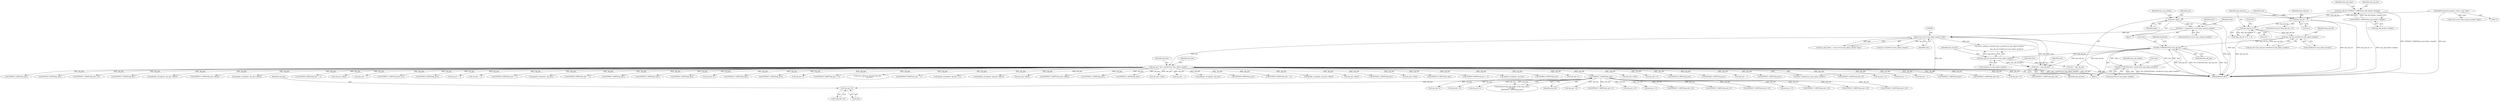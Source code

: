digraph "0_tcpdump_0b661e0aa61850234b64394585cf577aac570bf4@pointer" {
"1001051" [label="(Call,obj_tptr+8)"];
"1001022" [label="(Call,EXTRACT_16BITS(obj_tptr))"];
"1000342" [label="(Call,obj_tptr=tptr+sizeof(struct lmp_object_header))"];
"1000265" [label="(Call,(const struct lmp_object_header *)tptr)"];
"1001935" [label="(Call,tptr+=lmp_obj_len)"];
"1000354" [label="(Call,ND_TCHECK2(*tptr, lmp_obj_len))"];
"1000258" [label="(Call,ND_TCHECK2(*tptr, sizeof(struct lmp_object_header)))"];
"1000350" [label="(Call,lmp_obj_len-sizeof(struct lmp_object_header))"];
"1000332" [label="(Call,lmp_obj_len % 4)"];
"1000321" [label="(Call,lmp_obj_len < 4)"];
"1000268" [label="(Call,lmp_obj_len=EXTRACT_16BITS(lmp_obj_header->length))"];
"1000270" [label="(Call,EXTRACT_16BITS(lmp_obj_header->length))"];
"1001931" [label="(Call,lmp_obj_len-sizeof(struct lmp_object_header))"];
"1000245" [label="(Call,tptr+=sizeof(const struct lmp_common_header))"];
"1000128" [label="(Call,tptr=pptr)"];
"1000112" [label="(MethodParameterIn,register const u_char *pptr)"];
"1001306" [label="(Call,obj_tptr+offset)"];
"1001830" [label="(Call,obj_tptr+12)"];
"1001103" [label="(Call,EXTRACT_32BITS(obj_tptr+16))"];
"1000270" [label="(Call,EXTRACT_16BITS(lmp_obj_header->length))"];
"1000132" [label="(Identifier,lmp_com_header)"];
"1000130" [label="(Identifier,pptr)"];
"1000268" [label="(Call,lmp_obj_len=EXTRACT_16BITS(lmp_obj_header->length))"];
"1000945" [label="(Call,EXTRACT_8BITS(obj_tptr))"];
"1001652" [label="(Call,EXTRACT_32BITS(obj_tptr))"];
"1000351" [label="(Identifier,lmp_obj_len)"];
"1000271" [label="(Call,lmp_obj_header->length)"];
"1000334" [label="(Literal,4)"];
"1001739" [label="(Call,obj_tptr + 1)"];
"1000469" [label="(Call,EXTRACT_32BITS(obj_tptr))"];
"1000263" [label="(Call,lmp_obj_header = (const struct lmp_object_header *)tptr)"];
"1001039" [label="(Call,obj_tptr+4)"];
"1001791" [label="(Call,EXTRACT_16BITS(obj_tptr+4))"];
"1000388" [label="(Call,EXTRACT_32BITS(obj_tptr))"];
"1001104" [label="(Call,obj_tptr+16)"];
"1001050" [label="(Call,*(obj_tptr+8))"];
"1000355" [label="(Call,*tptr)"];
"1001414" [label="(Call,obj_tptr+offset)"];
"1001630" [label="(Call,EXTRACT_32BITS(obj_tptr))"];
"1001782" [label="(Call,EXTRACT_8BITS(obj_tptr + 3))"];
"1000421" [label="(Call,ipaddr_string(ndo, obj_tptr))"];
"1000654" [label="(Call,EXTRACT_8BITS(obj_tptr))"];
"1000321" [label="(Call,lmp_obj_len < 4)"];
"1000275" [label="(Identifier,lmp_obj_ctype)"];
"1001939" [label="(Identifier,tlen)"];
"1001792" [label="(Call,obj_tptr+4)"];
"1000320" [label="(ControlStructure,if (lmp_obj_len < 4))"];
"1000246" [label="(Identifier,tptr)"];
"1001949" [label="(MethodReturn,RET)"];
"1000331" [label="(Call,(lmp_obj_len % 4) != 0)"];
"1000247" [label="(Call,sizeof(const struct lmp_common_header))"];
"1001051" [label="(Call,obj_tptr+8)"];
"1001030" [label="(Call,obj_tptr+2)"];
"1001834" [label="(Call,obj_tptr+12)"];
"1001019" [label="(Call,bittok2str(lmp_obj_begin_verify_flag_values,\n\t\t\t\"none\",\n\t\t\tEXTRACT_16BITS(obj_tptr)))"];
"1001931" [label="(Call,lmp_obj_len-sizeof(struct lmp_object_header))"];
"1000342" [label="(Call,obj_tptr=tptr+sizeof(struct lmp_object_header))"];
"1001754" [label="(Call,obj_tptr + 1)"];
"1001735" [label="(Call,obj_tptr + 1)"];
"1000522" [label="(Call,EXTRACT_32BITS(obj_tptr))"];
"1001800" [label="(Call,EXTRACT_16BITS(obj_tptr+6))"];
"1001819" [label="(Call,obj_tptr+10)"];
"1001809" [label="(Call,EXTRACT_16BITS(obj_tptr+8))"];
"1000359" [label="(Identifier,hexdump)"];
"1000805" [label="(Call,EXTRACT_8BITS(obj_tptr))"];
"1001935" [label="(Call,tptr+=lmp_obj_len)"];
"1000702" [label="(Call,EXTRACT_8BITS(obj_tptr))"];
"1000357" [label="(Identifier,lmp_obj_len)"];
"1001926" [label="(Call,tptr+sizeof(struct lmp_object_header))"];
"1001818" [label="(Call,EXTRACT_16BITS(obj_tptr+10))"];
"1000619" [label="(Call,EXTRACT_32BITS(obj_tptr))"];
"1000269" [label="(Identifier,lmp_obj_len)"];
"1000133" [label="(Call,(const struct lmp_common_header *)pptr)"];
"1001304" [label="(Call,ip6addr_string(ndo, obj_tptr+offset))"];
"1001053" [label="(Literal,8)"];
"1001590" [label="(Call,EXTRACT_32BITS(obj_tptr+offset))"];
"1000267" [label="(Identifier,tptr)"];
"1001023" [label="(Identifier,obj_tptr)"];
"1001530" [label="(Call,ipaddr_string(ndo, obj_tptr+offset))"];
"1001734" [label="(Call,EXTRACT_8BITS(obj_tptr + 1))"];
"1001936" [label="(Identifier,tptr)"];
"1001197" [label="(Call,obj_tptr+offset)"];
"1000250" [label="(Identifier,tlen)"];
"1000350" [label="(Call,lmp_obj_len-sizeof(struct lmp_object_header))"];
"1001758" [label="(Call,obj_tptr + 1)"];
"1001833" [label="(Call,EXTRACT_32BITS(obj_tptr+12))"];
"1001683" [label="(Call,EXTRACT_8BITS(obj_tptr))"];
"1000327" [label="(Identifier,ndo)"];
"1000332" [label="(Call,lmp_obj_len % 4)"];
"1000333" [label="(Identifier,lmp_obj_len)"];
"1001052" [label="(Identifier,obj_tptr)"];
"1001771" [label="(Call,obj_tptr + 2)"];
"1001783" [label="(Call,obj_tptr + 3)"];
"1000343" [label="(Identifier,obj_tptr)"];
"1001738" [label="(Call,EXTRACT_8BITS(obj_tptr + 1))"];
"1000335" [label="(Literal,0)"];
"1000112" [label="(MethodParameterIn,register const u_char *pptr)"];
"1000245" [label="(Call,tptr+=sizeof(const struct lmp_common_header))"];
"1000554" [label="(Call,ipaddr_string(ndo, obj_tptr))"];
"1000129" [label="(Identifier,tptr)"];
"1001757" [label="(Call,EXTRACT_8BITS(obj_tptr + 1))"];
"1001708" [label="(Call,EXTRACT_8BITS(obj_tptr))"];
"1000261" [label="(Call,sizeof(struct lmp_object_header))"];
"1001134" [label="(Call,EXTRACT_16BITS(obj_tptr))"];
"1000750" [label="(Call,EXTRACT_8BITS(obj_tptr))"];
"1001083" [label="(Call,obj_tptr+12)"];
"1000264" [label="(Identifier,lmp_obj_header)"];
"1001810" [label="(Call,obj_tptr+8)"];
"1001857" [label="(Call,EXTRACT_32BITS(obj_tptr))"];
"1001029" [label="(Call,EXTRACT_16BITS(obj_tptr+2))"];
"1000500" [label="(Call,EXTRACT_32BITS(obj_tptr))"];
"1001072" [label="(Call,obj_tptr+10)"];
"1001801" [label="(Call,obj_tptr+6)"];
"1000348" [label="(Call,obj_tlen=lmp_obj_len-sizeof(struct lmp_object_header))"];
"1001022" [label="(Call,EXTRACT_16BITS(obj_tptr))"];
"1001066" [label="(Call,obj_tptr+10)"];
"1001770" [label="(Call,EXTRACT_8BITS(obj_tptr + 2))"];
"1000128" [label="(Call,tptr=pptr)"];
"1000258" [label="(Call,ND_TCHECK2(*tptr, sizeof(struct lmp_object_header)))"];
"1001933" [label="(Call,sizeof(struct lmp_object_header))"];
"1001071" [label="(Call,EXTRACT_16BITS(obj_tptr+10))"];
"1000322" [label="(Identifier,lmp_obj_len)"];
"1000349" [label="(Identifier,obj_tlen)"];
"1001908" [label="(Call,print_unknown_data(ndo,obj_tptr,\"\n\t    \",obj_tlen))"];
"1000354" [label="(Call,ND_TCHECK2(*tptr, lmp_obj_len))"];
"1001753" [label="(Call,EXTRACT_8BITS(obj_tptr + 1))"];
"1001038" [label="(Call,EXTRACT_32BITS(obj_tptr+4))"];
"1001828" [label="(Call,ipaddr_string(ndo, obj_tptr+12))"];
"1001937" [label="(Identifier,lmp_obj_len)"];
"1001560" [label="(Call,ip6addr_string(ndo, obj_tptr+offset))"];
"1001562" [label="(Call,obj_tptr+offset)"];
"1001082" [label="(Call,EXTRACT_32BITS(obj_tptr+12))"];
"1000352" [label="(Call,sizeof(struct lmp_object_header))"];
"1000114" [label="(Block,)"];
"1001061" [label="(Call,obj_tptr+10)"];
"1000265" [label="(Call,(const struct lmp_object_header *)tptr)"];
"1001413" [label="(Call,EXTRACT_32BITS(obj_tptr+offset))"];
"1000259" [label="(Call,*tptr)"];
"1001924" [label="(Call,print_unknown_data(ndo,tptr+sizeof(struct lmp_object_header),\"\n\t    \",\n                               lmp_obj_len-sizeof(struct lmp_object_header)))"];
"1001166" [label="(Call,EXTRACT_32BITS(obj_tptr))"];
"1000323" [label="(Literal,4)"];
"1000586" [label="(Call,EXTRACT_16BITS(obj_tptr))"];
"1001591" [label="(Call,obj_tptr+offset)"];
"1000344" [label="(Call,tptr+sizeof(struct lmp_object_header))"];
"1001892" [label="(Call,obj_tptr + 3)"];
"1000445" [label="(Call,ip6addr_string(ndo, obj_tptr))"];
"1000875" [label="(Call,EXTRACT_8BITS(obj_tptr))"];
"1001891" [label="(Call,EXTRACT_8BITS(obj_tptr + 3))"];
"1001065" [label="(Call,EXTRACT_16BITS(obj_tptr+10))"];
"1000257" [label="(Block,)"];
"1001060" [label="(Call,EXTRACT_16BITS(obj_tptr+10))"];
"1001932" [label="(Identifier,lmp_obj_len)"];
"1001195" [label="(Call,ipaddr_string(ndo, obj_tptr+offset))"];
"1001938" [label="(Call,tlen-=lmp_obj_len)"];
"1001532" [label="(Call,obj_tptr+offset)"];
"1001051" -> "1001050"  [label="AST: "];
"1001051" -> "1001053"  [label="CFG: "];
"1001052" -> "1001051"  [label="AST: "];
"1001053" -> "1001051"  [label="AST: "];
"1001050" -> "1001051"  [label="CFG: "];
"1001022" -> "1001051"  [label="DDG: obj_tptr"];
"1001022" -> "1001019"  [label="AST: "];
"1001022" -> "1001023"  [label="CFG: "];
"1001023" -> "1001022"  [label="AST: "];
"1001019" -> "1001022"  [label="CFG: "];
"1001022" -> "1001019"  [label="DDG: obj_tptr"];
"1000342" -> "1001022"  [label="DDG: obj_tptr"];
"1001022" -> "1001029"  [label="DDG: obj_tptr"];
"1001022" -> "1001030"  [label="DDG: obj_tptr"];
"1001022" -> "1001038"  [label="DDG: obj_tptr"];
"1001022" -> "1001039"  [label="DDG: obj_tptr"];
"1001022" -> "1001060"  [label="DDG: obj_tptr"];
"1001022" -> "1001061"  [label="DDG: obj_tptr"];
"1001022" -> "1001065"  [label="DDG: obj_tptr"];
"1001022" -> "1001066"  [label="DDG: obj_tptr"];
"1001022" -> "1001071"  [label="DDG: obj_tptr"];
"1001022" -> "1001072"  [label="DDG: obj_tptr"];
"1001022" -> "1001082"  [label="DDG: obj_tptr"];
"1001022" -> "1001083"  [label="DDG: obj_tptr"];
"1001022" -> "1001103"  [label="DDG: obj_tptr"];
"1001022" -> "1001104"  [label="DDG: obj_tptr"];
"1000342" -> "1000257"  [label="AST: "];
"1000342" -> "1000344"  [label="CFG: "];
"1000343" -> "1000342"  [label="AST: "];
"1000344" -> "1000342"  [label="AST: "];
"1000349" -> "1000342"  [label="CFG: "];
"1000342" -> "1001949"  [label="DDG: tptr+sizeof(struct lmp_object_header)"];
"1000342" -> "1001949"  [label="DDG: obj_tptr"];
"1000265" -> "1000342"  [label="DDG: tptr"];
"1000342" -> "1000388"  [label="DDG: obj_tptr"];
"1000342" -> "1000421"  [label="DDG: obj_tptr"];
"1000342" -> "1000445"  [label="DDG: obj_tptr"];
"1000342" -> "1000469"  [label="DDG: obj_tptr"];
"1000342" -> "1000500"  [label="DDG: obj_tptr"];
"1000342" -> "1000522"  [label="DDG: obj_tptr"];
"1000342" -> "1000554"  [label="DDG: obj_tptr"];
"1000342" -> "1000586"  [label="DDG: obj_tptr"];
"1000342" -> "1000619"  [label="DDG: obj_tptr"];
"1000342" -> "1000654"  [label="DDG: obj_tptr"];
"1000342" -> "1000702"  [label="DDG: obj_tptr"];
"1000342" -> "1000750"  [label="DDG: obj_tptr"];
"1000342" -> "1000805"  [label="DDG: obj_tptr"];
"1000342" -> "1000875"  [label="DDG: obj_tptr"];
"1000342" -> "1000945"  [label="DDG: obj_tptr"];
"1000342" -> "1001134"  [label="DDG: obj_tptr"];
"1000342" -> "1001166"  [label="DDG: obj_tptr"];
"1000342" -> "1001195"  [label="DDG: obj_tptr"];
"1000342" -> "1001197"  [label="DDG: obj_tptr"];
"1000342" -> "1001304"  [label="DDG: obj_tptr"];
"1000342" -> "1001306"  [label="DDG: obj_tptr"];
"1000342" -> "1001413"  [label="DDG: obj_tptr"];
"1000342" -> "1001414"  [label="DDG: obj_tptr"];
"1000342" -> "1001530"  [label="DDG: obj_tptr"];
"1000342" -> "1001532"  [label="DDG: obj_tptr"];
"1000342" -> "1001560"  [label="DDG: obj_tptr"];
"1000342" -> "1001562"  [label="DDG: obj_tptr"];
"1000342" -> "1001590"  [label="DDG: obj_tptr"];
"1000342" -> "1001591"  [label="DDG: obj_tptr"];
"1000342" -> "1001630"  [label="DDG: obj_tptr"];
"1000342" -> "1001652"  [label="DDG: obj_tptr"];
"1000342" -> "1001683"  [label="DDG: obj_tptr"];
"1000342" -> "1001708"  [label="DDG: obj_tptr"];
"1000342" -> "1001734"  [label="DDG: obj_tptr"];
"1000342" -> "1001735"  [label="DDG: obj_tptr"];
"1000342" -> "1001738"  [label="DDG: obj_tptr"];
"1000342" -> "1001739"  [label="DDG: obj_tptr"];
"1000342" -> "1001753"  [label="DDG: obj_tptr"];
"1000342" -> "1001754"  [label="DDG: obj_tptr"];
"1000342" -> "1001757"  [label="DDG: obj_tptr"];
"1000342" -> "1001758"  [label="DDG: obj_tptr"];
"1000342" -> "1001770"  [label="DDG: obj_tptr"];
"1000342" -> "1001771"  [label="DDG: obj_tptr"];
"1000342" -> "1001782"  [label="DDG: obj_tptr"];
"1000342" -> "1001783"  [label="DDG: obj_tptr"];
"1000342" -> "1001791"  [label="DDG: obj_tptr"];
"1000342" -> "1001792"  [label="DDG: obj_tptr"];
"1000342" -> "1001800"  [label="DDG: obj_tptr"];
"1000342" -> "1001801"  [label="DDG: obj_tptr"];
"1000342" -> "1001809"  [label="DDG: obj_tptr"];
"1000342" -> "1001810"  [label="DDG: obj_tptr"];
"1000342" -> "1001818"  [label="DDG: obj_tptr"];
"1000342" -> "1001819"  [label="DDG: obj_tptr"];
"1000342" -> "1001828"  [label="DDG: obj_tptr"];
"1000342" -> "1001830"  [label="DDG: obj_tptr"];
"1000342" -> "1001833"  [label="DDG: obj_tptr"];
"1000342" -> "1001834"  [label="DDG: obj_tptr"];
"1000342" -> "1001857"  [label="DDG: obj_tptr"];
"1000342" -> "1001891"  [label="DDG: obj_tptr"];
"1000342" -> "1001892"  [label="DDG: obj_tptr"];
"1000342" -> "1001908"  [label="DDG: obj_tptr"];
"1000265" -> "1000263"  [label="AST: "];
"1000265" -> "1000267"  [label="CFG: "];
"1000266" -> "1000265"  [label="AST: "];
"1000267" -> "1000265"  [label="AST: "];
"1000263" -> "1000265"  [label="CFG: "];
"1000265" -> "1001949"  [label="DDG: tptr"];
"1000265" -> "1000263"  [label="DDG: tptr"];
"1001935" -> "1000265"  [label="DDG: tptr"];
"1000245" -> "1000265"  [label="DDG: tptr"];
"1000265" -> "1000344"  [label="DDG: tptr"];
"1000265" -> "1001924"  [label="DDG: tptr"];
"1000265" -> "1001926"  [label="DDG: tptr"];
"1000265" -> "1001935"  [label="DDG: tptr"];
"1001935" -> "1000257"  [label="AST: "];
"1001935" -> "1001937"  [label="CFG: "];
"1001936" -> "1001935"  [label="AST: "];
"1001937" -> "1001935"  [label="AST: "];
"1001939" -> "1001935"  [label="CFG: "];
"1001935" -> "1001949"  [label="DDG: tptr"];
"1000354" -> "1001935"  [label="DDG: lmp_obj_len"];
"1001931" -> "1001935"  [label="DDG: lmp_obj_len"];
"1000354" -> "1000257"  [label="AST: "];
"1000354" -> "1000357"  [label="CFG: "];
"1000355" -> "1000354"  [label="AST: "];
"1000357" -> "1000354"  [label="AST: "];
"1000359" -> "1000354"  [label="CFG: "];
"1000354" -> "1001949"  [label="DDG: lmp_obj_len"];
"1000354" -> "1001949"  [label="DDG: ND_TCHECK2(*tptr, lmp_obj_len)"];
"1000354" -> "1001949"  [label="DDG: *tptr"];
"1000354" -> "1000258"  [label="DDG: *tptr"];
"1000258" -> "1000354"  [label="DDG: *tptr"];
"1000350" -> "1000354"  [label="DDG: lmp_obj_len"];
"1000354" -> "1001931"  [label="DDG: lmp_obj_len"];
"1000354" -> "1001938"  [label="DDG: lmp_obj_len"];
"1000258" -> "1000257"  [label="AST: "];
"1000258" -> "1000261"  [label="CFG: "];
"1000259" -> "1000258"  [label="AST: "];
"1000261" -> "1000258"  [label="AST: "];
"1000264" -> "1000258"  [label="CFG: "];
"1000258" -> "1001949"  [label="DDG: *tptr"];
"1000258" -> "1001949"  [label="DDG: ND_TCHECK2(*tptr, sizeof(struct lmp_object_header))"];
"1000350" -> "1000348"  [label="AST: "];
"1000350" -> "1000352"  [label="CFG: "];
"1000351" -> "1000350"  [label="AST: "];
"1000352" -> "1000350"  [label="AST: "];
"1000348" -> "1000350"  [label="CFG: "];
"1000350" -> "1000348"  [label="DDG: lmp_obj_len"];
"1000332" -> "1000350"  [label="DDG: lmp_obj_len"];
"1000332" -> "1000331"  [label="AST: "];
"1000332" -> "1000334"  [label="CFG: "];
"1000333" -> "1000332"  [label="AST: "];
"1000334" -> "1000332"  [label="AST: "];
"1000335" -> "1000332"  [label="CFG: "];
"1000332" -> "1001949"  [label="DDG: lmp_obj_len"];
"1000332" -> "1000331"  [label="DDG: lmp_obj_len"];
"1000332" -> "1000331"  [label="DDG: 4"];
"1000321" -> "1000332"  [label="DDG: lmp_obj_len"];
"1000321" -> "1000320"  [label="AST: "];
"1000321" -> "1000323"  [label="CFG: "];
"1000322" -> "1000321"  [label="AST: "];
"1000323" -> "1000321"  [label="AST: "];
"1000327" -> "1000321"  [label="CFG: "];
"1000333" -> "1000321"  [label="CFG: "];
"1000321" -> "1001949"  [label="DDG: lmp_obj_len"];
"1000321" -> "1001949"  [label="DDG: lmp_obj_len < 4"];
"1000268" -> "1000321"  [label="DDG: lmp_obj_len"];
"1000268" -> "1000257"  [label="AST: "];
"1000268" -> "1000270"  [label="CFG: "];
"1000269" -> "1000268"  [label="AST: "];
"1000270" -> "1000268"  [label="AST: "];
"1000275" -> "1000268"  [label="CFG: "];
"1000268" -> "1001949"  [label="DDG: EXTRACT_16BITS(lmp_obj_header->length)"];
"1000270" -> "1000268"  [label="DDG: lmp_obj_header->length"];
"1000270" -> "1000271"  [label="CFG: "];
"1000271" -> "1000270"  [label="AST: "];
"1000270" -> "1001949"  [label="DDG: lmp_obj_header->length"];
"1001931" -> "1001924"  [label="AST: "];
"1001931" -> "1001933"  [label="CFG: "];
"1001932" -> "1001931"  [label="AST: "];
"1001933" -> "1001931"  [label="AST: "];
"1001924" -> "1001931"  [label="CFG: "];
"1001931" -> "1001924"  [label="DDG: lmp_obj_len"];
"1001931" -> "1001938"  [label="DDG: lmp_obj_len"];
"1000245" -> "1000114"  [label="AST: "];
"1000245" -> "1000247"  [label="CFG: "];
"1000246" -> "1000245"  [label="AST: "];
"1000247" -> "1000245"  [label="AST: "];
"1000250" -> "1000245"  [label="CFG: "];
"1000245" -> "1001949"  [label="DDG: tptr"];
"1000128" -> "1000245"  [label="DDG: tptr"];
"1000128" -> "1000114"  [label="AST: "];
"1000128" -> "1000130"  [label="CFG: "];
"1000129" -> "1000128"  [label="AST: "];
"1000130" -> "1000128"  [label="AST: "];
"1000132" -> "1000128"  [label="CFG: "];
"1000128" -> "1001949"  [label="DDG: tptr"];
"1000112" -> "1000128"  [label="DDG: pptr"];
"1000112" -> "1000110"  [label="AST: "];
"1000112" -> "1001949"  [label="DDG: pptr"];
"1000112" -> "1000133"  [label="DDG: pptr"];
}
